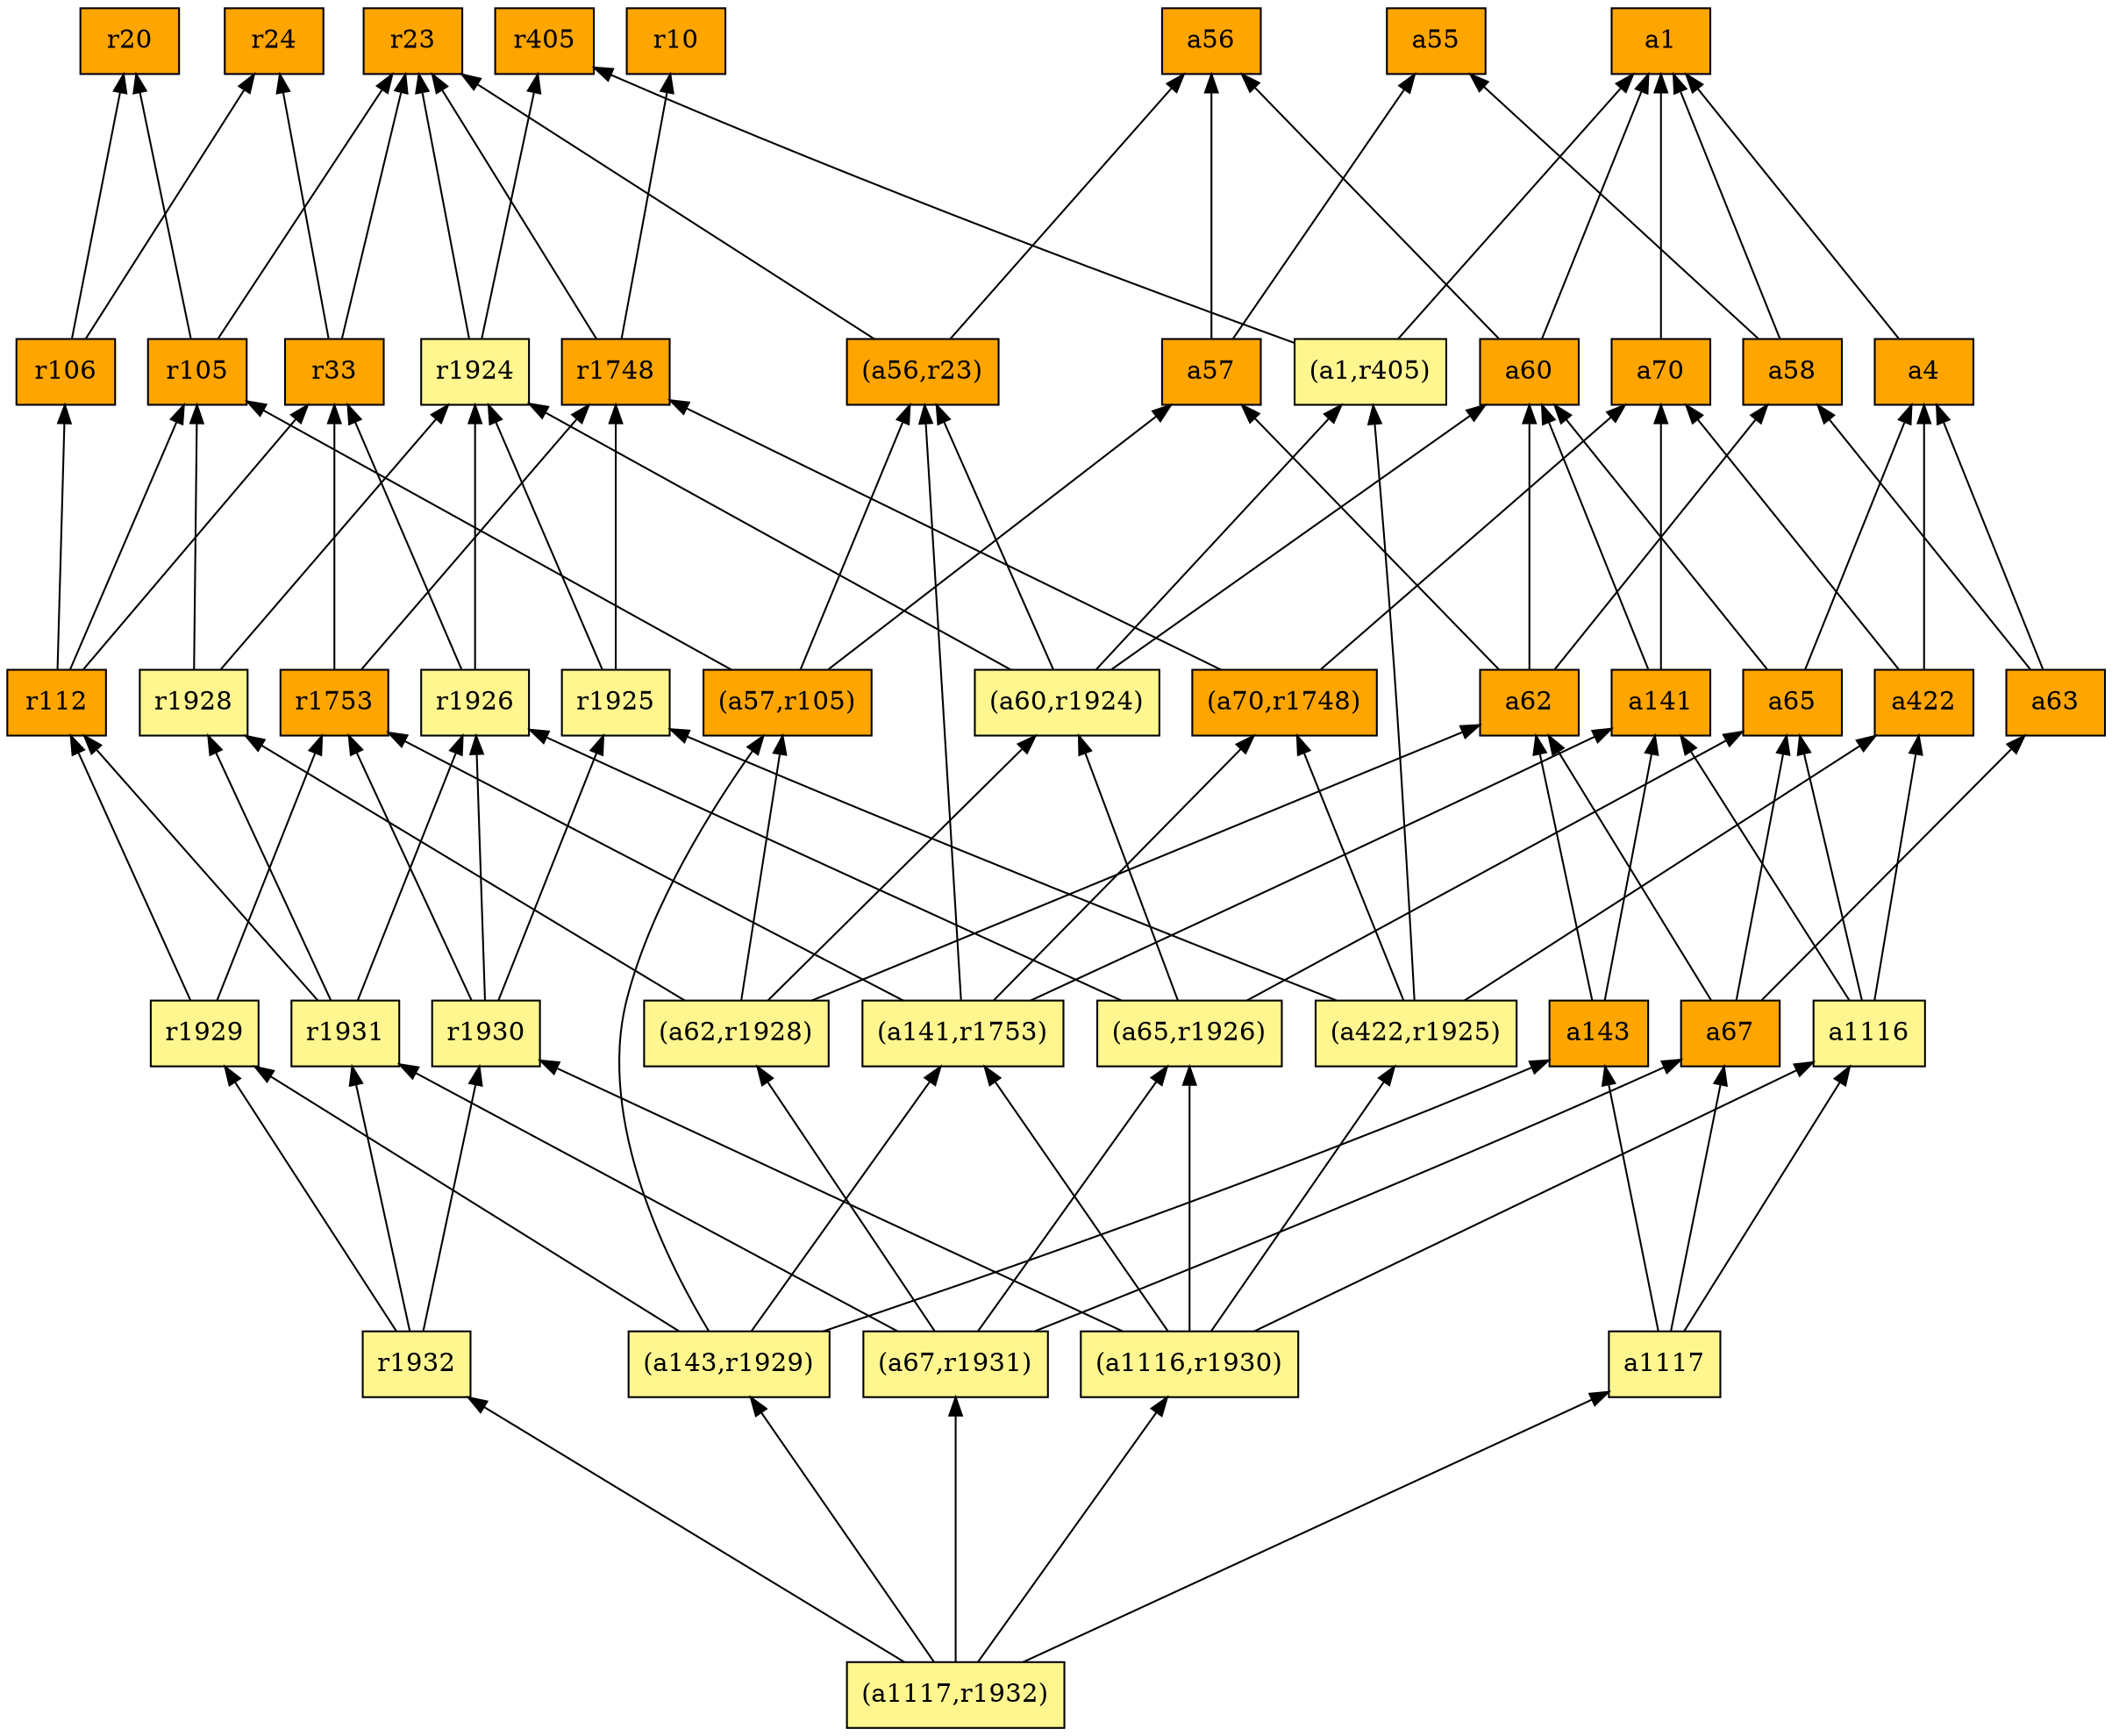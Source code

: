digraph G {
rankdir=BT;ranksep="2.0";
"(a56,r23)" [shape=record,fillcolor=orange,style=filled,label="{(a56,r23)}"];
"(a65,r1926)" [shape=record,fillcolor=khaki1,style=filled,label="{(a65,r1926)}"];
"(a70,r1748)" [shape=record,fillcolor=orange,style=filled,label="{(a70,r1748)}"];
"a57" [shape=record,fillcolor=orange,style=filled,label="{a57}"];
"r405" [shape=record,fillcolor=orange,style=filled,label="{r405}"];
"a65" [shape=record,fillcolor=orange,style=filled,label="{a65}"];
"a141" [shape=record,fillcolor=orange,style=filled,label="{a141}"];
"r1932" [shape=record,fillcolor=khaki1,style=filled,label="{r1932}"];
"r105" [shape=record,fillcolor=orange,style=filled,label="{r105}"];
"(a67,r1931)" [shape=record,fillcolor=khaki1,style=filled,label="{(a67,r1931)}"];
"(a143,r1929)" [shape=record,fillcolor=khaki1,style=filled,label="{(a143,r1929)}"];
"r1753" [shape=record,fillcolor=orange,style=filled,label="{r1753}"];
"a62" [shape=record,fillcolor=orange,style=filled,label="{a62}"];
"r1930" [shape=record,fillcolor=khaki1,style=filled,label="{r1930}"];
"(a1116,r1930)" [shape=record,fillcolor=khaki1,style=filled,label="{(a1116,r1930)}"];
"a4" [shape=record,fillcolor=orange,style=filled,label="{a4}"];
"r24" [shape=record,fillcolor=orange,style=filled,label="{r24}"];
"a70" [shape=record,fillcolor=orange,style=filled,label="{a70}"];
"a55" [shape=record,fillcolor=orange,style=filled,label="{a55}"];
"r33" [shape=record,fillcolor=orange,style=filled,label="{r33}"];
"r1925" [shape=record,fillcolor=khaki1,style=filled,label="{r1925}"];
"a143" [shape=record,fillcolor=orange,style=filled,label="{a143}"];
"(a62,r1928)" [shape=record,fillcolor=khaki1,style=filled,label="{(a62,r1928)}"];
"r1924" [shape=record,fillcolor=khaki1,style=filled,label="{r1924}"];
"a422" [shape=record,fillcolor=orange,style=filled,label="{a422}"];
"r112" [shape=record,fillcolor=orange,style=filled,label="{r112}"];
"r1929" [shape=record,fillcolor=khaki1,style=filled,label="{r1929}"];
"r106" [shape=record,fillcolor=orange,style=filled,label="{r106}"];
"a58" [shape=record,fillcolor=orange,style=filled,label="{a58}"];
"(a1117,r1932)" [shape=record,fillcolor=khaki1,style=filled,label="{(a1117,r1932)}"];
"a63" [shape=record,fillcolor=orange,style=filled,label="{a63}"];
"a56" [shape=record,fillcolor=orange,style=filled,label="{a56}"];
"a67" [shape=record,fillcolor=orange,style=filled,label="{a67}"];
"(a422,r1925)" [shape=record,fillcolor=khaki1,style=filled,label="{(a422,r1925)}"];
"r1926" [shape=record,fillcolor=khaki1,style=filled,label="{r1926}"];
"r1928" [shape=record,fillcolor=khaki1,style=filled,label="{r1928}"];
"r1931" [shape=record,fillcolor=khaki1,style=filled,label="{r1931}"];
"a1117" [shape=record,fillcolor=khaki1,style=filled,label="{a1117}"];
"(a57,r105)" [shape=record,fillcolor=orange,style=filled,label="{(a57,r105)}"];
"a1" [shape=record,fillcolor=orange,style=filled,label="{a1}"];
"(a1,r405)" [shape=record,fillcolor=khaki1,style=filled,label="{(a1,r405)}"];
"(a60,r1924)" [shape=record,fillcolor=khaki1,style=filled,label="{(a60,r1924)}"];
"(a141,r1753)" [shape=record,fillcolor=khaki1,style=filled,label="{(a141,r1753)}"];
"a60" [shape=record,fillcolor=orange,style=filled,label="{a60}"];
"r23" [shape=record,fillcolor=orange,style=filled,label="{r23}"];
"r20" [shape=record,fillcolor=orange,style=filled,label="{r20}"];
"a1116" [shape=record,fillcolor=khaki1,style=filled,label="{a1116}"];
"r1748" [shape=record,fillcolor=orange,style=filled,label="{r1748}"];
"r10" [shape=record,fillcolor=orange,style=filled,label="{r10}"];
"(a56,r23)" -> "a56"
"(a56,r23)" -> "r23"
"(a65,r1926)" -> "(a60,r1924)"
"(a65,r1926)" -> "a65"
"(a65,r1926)" -> "r1926"
"(a70,r1748)" -> "r1748"
"(a70,r1748)" -> "a70"
"a57" -> "a56"
"a57" -> "a55"
"a65" -> "a60"
"a65" -> "a4"
"a141" -> "a60"
"a141" -> "a70"
"r1932" -> "r1930"
"r1932" -> "r1931"
"r1932" -> "r1929"
"r105" -> "r20"
"r105" -> "r23"
"(a67,r1931)" -> "r1931"
"(a67,r1931)" -> "(a65,r1926)"
"(a67,r1931)" -> "a67"
"(a67,r1931)" -> "(a62,r1928)"
"(a143,r1929)" -> "(a57,r105)"
"(a143,r1929)" -> "(a141,r1753)"
"(a143,r1929)" -> "a143"
"(a143,r1929)" -> "r1929"
"r1753" -> "r33"
"r1753" -> "r1748"
"a62" -> "a58"
"a62" -> "a60"
"a62" -> "a57"
"r1930" -> "r1926"
"r1930" -> "r1925"
"r1930" -> "r1753"
"(a1116,r1930)" -> "r1930"
"(a1116,r1930)" -> "(a65,r1926)"
"(a1116,r1930)" -> "(a141,r1753)"
"(a1116,r1930)" -> "a1116"
"(a1116,r1930)" -> "(a422,r1925)"
"a4" -> "a1"
"a70" -> "a1"
"r33" -> "r24"
"r33" -> "r23"
"r1925" -> "r1924"
"r1925" -> "r1748"
"a143" -> "a141"
"a143" -> "a62"
"(a62,r1928)" -> "(a57,r105)"
"(a62,r1928)" -> "(a60,r1924)"
"(a62,r1928)" -> "a62"
"(a62,r1928)" -> "r1928"
"r1924" -> "r23"
"r1924" -> "r405"
"a422" -> "a4"
"a422" -> "a70"
"r112" -> "r106"
"r112" -> "r105"
"r112" -> "r33"
"r1929" -> "r1753"
"r1929" -> "r112"
"r106" -> "r20"
"r106" -> "r24"
"a58" -> "a1"
"a58" -> "a55"
"(a1117,r1932)" -> "a1117"
"(a1117,r1932)" -> "(a1116,r1930)"
"(a1117,r1932)" -> "r1932"
"(a1117,r1932)" -> "(a67,r1931)"
"(a1117,r1932)" -> "(a143,r1929)"
"a63" -> "a58"
"a63" -> "a4"
"a67" -> "a63"
"a67" -> "a65"
"a67" -> "a62"
"(a422,r1925)" -> "(a1,r405)"
"(a422,r1925)" -> "a422"
"(a422,r1925)" -> "(a70,r1748)"
"(a422,r1925)" -> "r1925"
"r1926" -> "r33"
"r1926" -> "r1924"
"r1928" -> "r105"
"r1928" -> "r1924"
"r1931" -> "r1926"
"r1931" -> "r1928"
"r1931" -> "r112"
"a1117" -> "a67"
"a1117" -> "a143"
"a1117" -> "a1116"
"(a57,r105)" -> "(a56,r23)"
"(a57,r105)" -> "a57"
"(a57,r105)" -> "r105"
"(a1,r405)" -> "a1"
"(a1,r405)" -> "r405"
"(a60,r1924)" -> "a60"
"(a60,r1924)" -> "(a56,r23)"
"(a60,r1924)" -> "(a1,r405)"
"(a60,r1924)" -> "r1924"
"(a141,r1753)" -> "a141"
"(a141,r1753)" -> "(a56,r23)"
"(a141,r1753)" -> "r1753"
"(a141,r1753)" -> "(a70,r1748)"
"a60" -> "a1"
"a60" -> "a56"
"a1116" -> "a65"
"a1116" -> "a141"
"a1116" -> "a422"
"r1748" -> "r23"
"r1748" -> "r10"
}